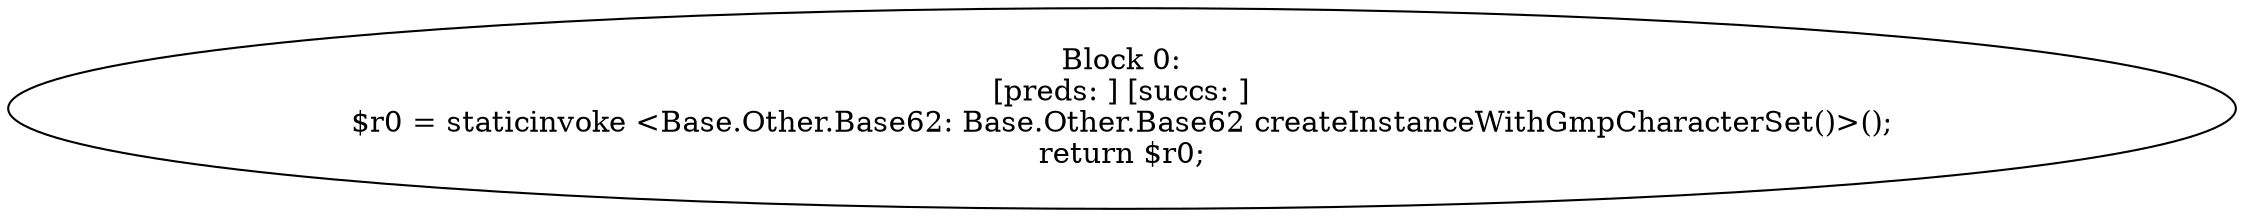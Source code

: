 digraph "unitGraph" {
    "Block 0:
[preds: ] [succs: ]
$r0 = staticinvoke <Base.Other.Base62: Base.Other.Base62 createInstanceWithGmpCharacterSet()>();
return $r0;
"
}
